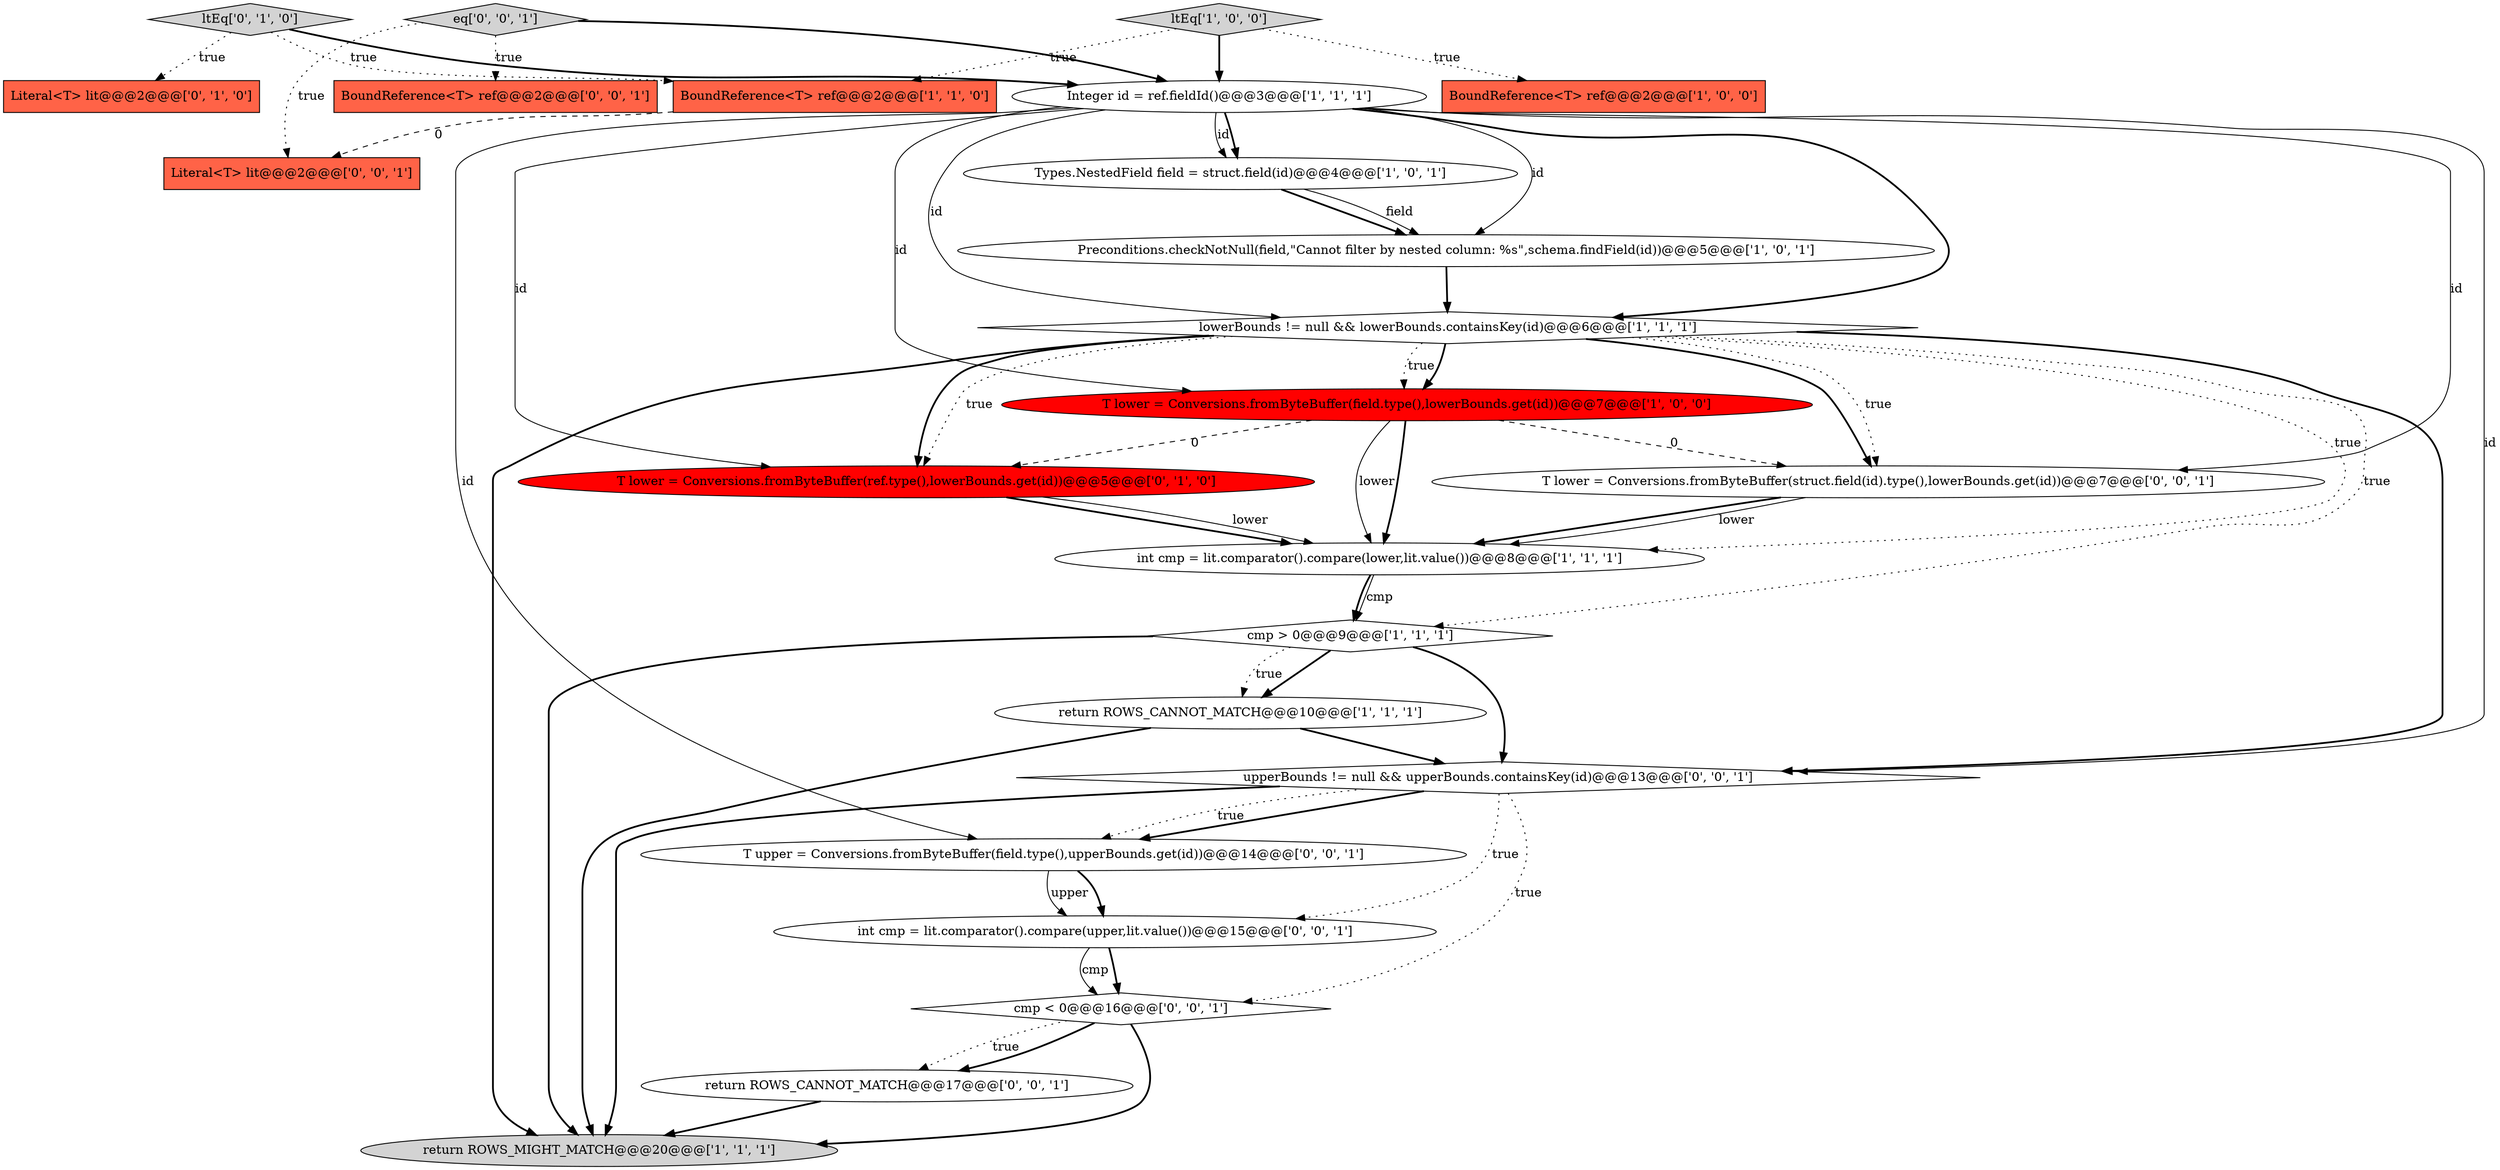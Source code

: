 digraph {
19 [style = filled, label = "T upper = Conversions.fromByteBuffer(field.type(),upperBounds.get(id))@@@14@@@['0', '0', '1']", fillcolor = white, shape = ellipse image = "AAA0AAABBB3BBB"];
14 [style = filled, label = "ltEq['0', '1', '0']", fillcolor = lightgray, shape = diamond image = "AAA0AAABBB2BBB"];
15 [style = filled, label = "T lower = Conversions.fromByteBuffer(struct.field(id).type(),lowerBounds.get(id))@@@7@@@['0', '0', '1']", fillcolor = white, shape = ellipse image = "AAA0AAABBB3BBB"];
12 [style = filled, label = "Literal<T> lit@@@2@@@['0', '1', '0']", fillcolor = tomato, shape = box image = "AAA0AAABBB2BBB"];
20 [style = filled, label = "return ROWS_CANNOT_MATCH@@@17@@@['0', '0', '1']", fillcolor = white, shape = ellipse image = "AAA0AAABBB3BBB"];
2 [style = filled, label = "BoundReference<T> ref@@@2@@@['1', '1', '0']", fillcolor = tomato, shape = box image = "AAA0AAABBB1BBB"];
22 [style = filled, label = "eq['0', '0', '1']", fillcolor = lightgray, shape = diamond image = "AAA0AAABBB3BBB"];
11 [style = filled, label = "ltEq['1', '0', '0']", fillcolor = lightgray, shape = diamond image = "AAA0AAABBB1BBB"];
17 [style = filled, label = "upperBounds != null && upperBounds.containsKey(id)@@@13@@@['0', '0', '1']", fillcolor = white, shape = diamond image = "AAA0AAABBB3BBB"];
6 [style = filled, label = "Preconditions.checkNotNull(field,\"Cannot filter by nested column: %s\",schema.findField(id))@@@5@@@['1', '0', '1']", fillcolor = white, shape = ellipse image = "AAA0AAABBB1BBB"];
1 [style = filled, label = "BoundReference<T> ref@@@2@@@['1', '0', '0']", fillcolor = tomato, shape = box image = "AAA0AAABBB1BBB"];
13 [style = filled, label = "T lower = Conversions.fromByteBuffer(ref.type(),lowerBounds.get(id))@@@5@@@['0', '1', '0']", fillcolor = red, shape = ellipse image = "AAA1AAABBB2BBB"];
3 [style = filled, label = "Integer id = ref.fieldId()@@@3@@@['1', '1', '1']", fillcolor = white, shape = ellipse image = "AAA0AAABBB1BBB"];
23 [style = filled, label = "Literal<T> lit@@@2@@@['0', '0', '1']", fillcolor = tomato, shape = box image = "AAA0AAABBB3BBB"];
10 [style = filled, label = "int cmp = lit.comparator().compare(lower,lit.value())@@@8@@@['1', '1', '1']", fillcolor = white, shape = ellipse image = "AAA0AAABBB1BBB"];
5 [style = filled, label = "return ROWS_MIGHT_MATCH@@@20@@@['1', '1', '1']", fillcolor = lightgray, shape = ellipse image = "AAA0AAABBB1BBB"];
16 [style = filled, label = "BoundReference<T> ref@@@2@@@['0', '0', '1']", fillcolor = tomato, shape = box image = "AAA0AAABBB3BBB"];
8 [style = filled, label = "Types.NestedField field = struct.field(id)@@@4@@@['1', '0', '1']", fillcolor = white, shape = ellipse image = "AAA0AAABBB1BBB"];
18 [style = filled, label = "int cmp = lit.comparator().compare(upper,lit.value())@@@15@@@['0', '0', '1']", fillcolor = white, shape = ellipse image = "AAA0AAABBB3BBB"];
21 [style = filled, label = "cmp < 0@@@16@@@['0', '0', '1']", fillcolor = white, shape = diamond image = "AAA0AAABBB3BBB"];
7 [style = filled, label = "return ROWS_CANNOT_MATCH@@@10@@@['1', '1', '1']", fillcolor = white, shape = ellipse image = "AAA0AAABBB1BBB"];
9 [style = filled, label = "lowerBounds != null && lowerBounds.containsKey(id)@@@6@@@['1', '1', '1']", fillcolor = white, shape = diamond image = "AAA0AAABBB1BBB"];
4 [style = filled, label = "cmp > 0@@@9@@@['1', '1', '1']", fillcolor = white, shape = diamond image = "AAA0AAABBB1BBB"];
0 [style = filled, label = "T lower = Conversions.fromByteBuffer(field.type(),lowerBounds.get(id))@@@7@@@['1', '0', '0']", fillcolor = red, shape = ellipse image = "AAA1AAABBB1BBB"];
2->23 [style = dashed, label="0"];
13->10 [style = bold, label=""];
14->3 [style = bold, label=""];
14->2 [style = dotted, label="true"];
17->5 [style = bold, label=""];
15->10 [style = bold, label=""];
19->18 [style = bold, label=""];
9->0 [style = dotted, label="true"];
7->17 [style = bold, label=""];
21->20 [style = dotted, label="true"];
9->0 [style = bold, label=""];
4->17 [style = bold, label=""];
14->12 [style = dotted, label="true"];
17->18 [style = dotted, label="true"];
15->10 [style = solid, label="lower"];
22->23 [style = dotted, label="true"];
11->1 [style = dotted, label="true"];
3->17 [style = solid, label="id"];
4->7 [style = dotted, label="true"];
0->15 [style = dashed, label="0"];
3->19 [style = solid, label="id"];
9->17 [style = bold, label=""];
8->6 [style = bold, label=""];
17->19 [style = bold, label=""];
4->7 [style = bold, label=""];
19->18 [style = solid, label="upper"];
20->5 [style = bold, label=""];
0->10 [style = solid, label="lower"];
3->9 [style = bold, label=""];
8->6 [style = solid, label="field"];
21->5 [style = bold, label=""];
22->3 [style = bold, label=""];
10->4 [style = solid, label="cmp"];
0->10 [style = bold, label=""];
3->15 [style = solid, label="id"];
7->5 [style = bold, label=""];
21->20 [style = bold, label=""];
3->8 [style = solid, label="id"];
11->2 [style = dotted, label="true"];
11->3 [style = bold, label=""];
9->15 [style = bold, label=""];
3->8 [style = bold, label=""];
22->16 [style = dotted, label="true"];
9->13 [style = dotted, label="true"];
0->13 [style = dashed, label="0"];
17->19 [style = dotted, label="true"];
10->4 [style = bold, label=""];
9->5 [style = bold, label=""];
9->4 [style = dotted, label="true"];
13->10 [style = solid, label="lower"];
3->0 [style = solid, label="id"];
9->15 [style = dotted, label="true"];
18->21 [style = bold, label=""];
6->9 [style = bold, label=""];
17->21 [style = dotted, label="true"];
9->10 [style = dotted, label="true"];
3->13 [style = solid, label="id"];
4->5 [style = bold, label=""];
3->6 [style = solid, label="id"];
18->21 [style = solid, label="cmp"];
3->9 [style = solid, label="id"];
9->13 [style = bold, label=""];
}
